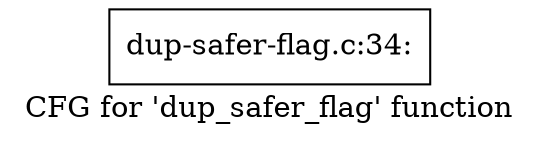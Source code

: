 digraph "CFG for 'dup_safer_flag' function" {
	label="CFG for 'dup_safer_flag' function";

	Node0xd7b1930 [shape=record,label="{dup-safer-flag.c:34:}"];
}

